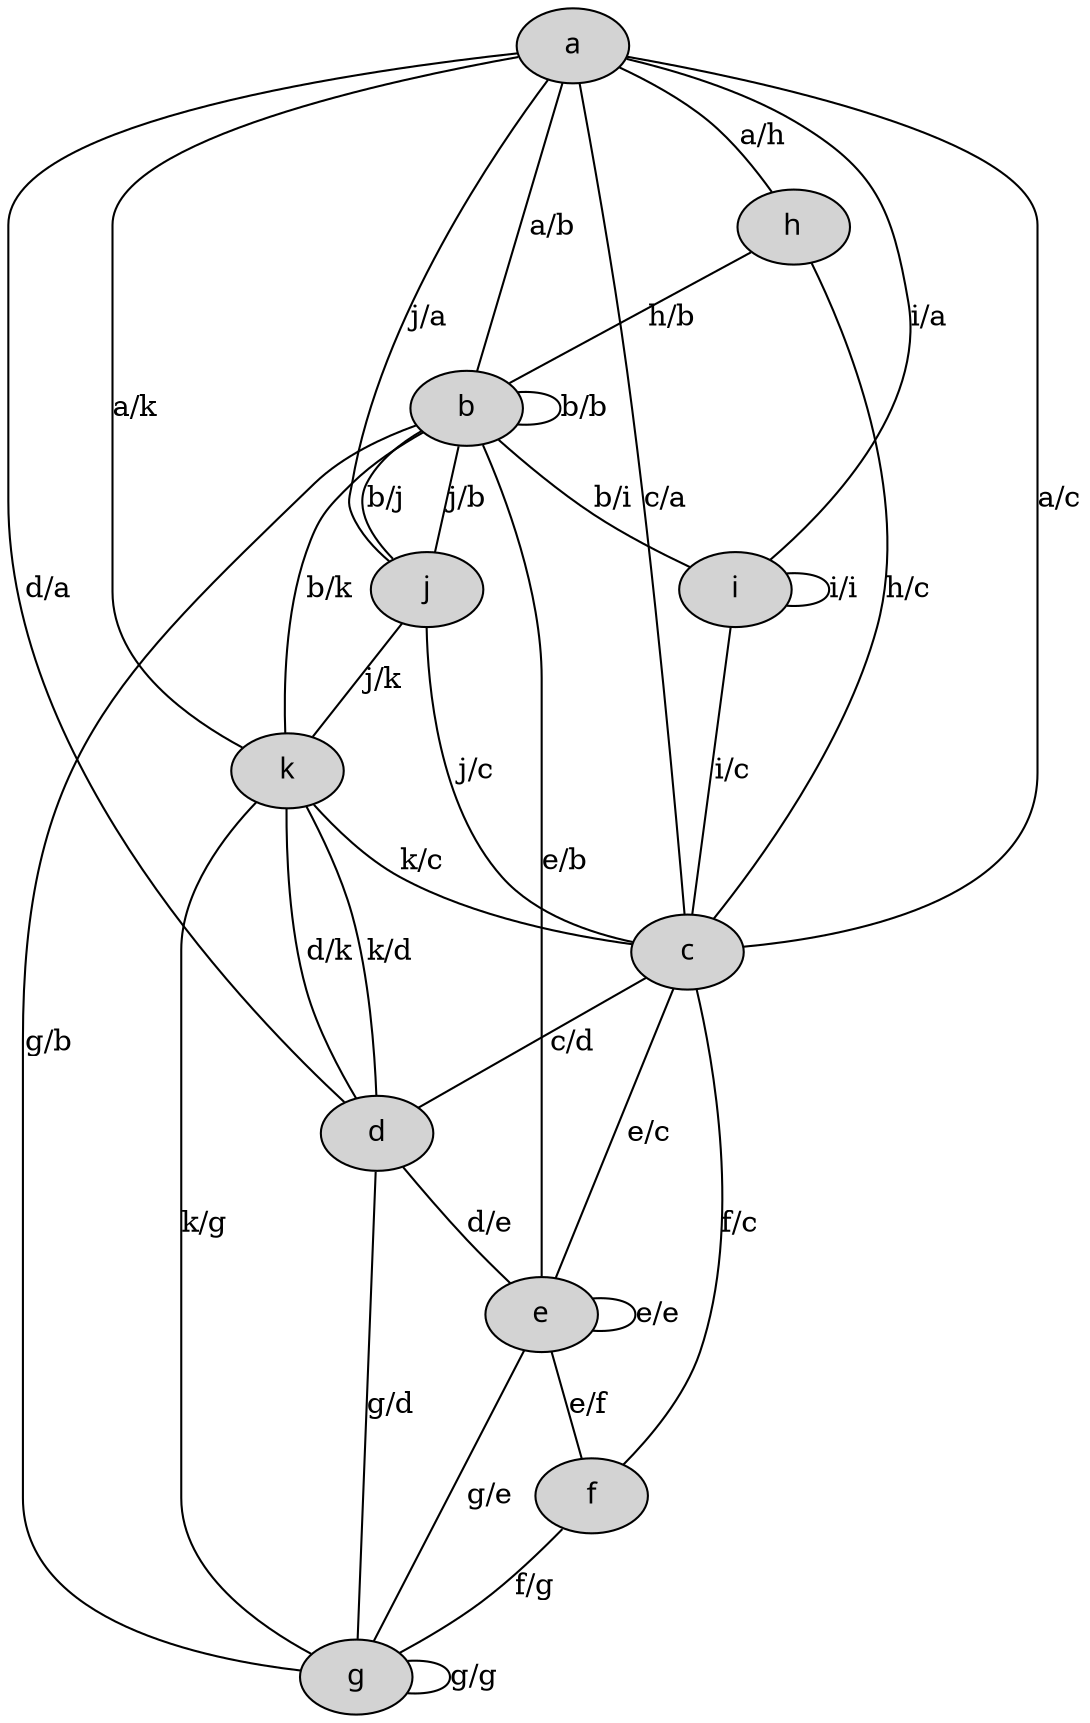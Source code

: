 digraph Graph2 { 
size="36,36";
node [fontname="Verdana", size="30,30", style=filled];
overlap = scale;
splines = true;
a -> b [ label = "a/b", dir=none ];
a -> c [ label = "a/c", dir=none ];
a -> h [ label = "a/h", dir=none ];
a -> k [ label = "a/k", dir=none ];
b -> b [ label = "b/b", dir=none ];
b -> j [ label = "b/j", dir=none ];
b -> k [ label = "b/k", dir=none ];
b -> i [ label = "b/i", dir=none ];
c -> a [ label = "c/a", dir=none ];
c -> d [ label = "c/d", dir=none ];
d -> a [ label = "d/a", dir=none ];
d -> e [ label = "d/e", dir=none ];
d -> k [ label = "d/k", dir=none ];
e -> b [ label = "e/b", dir=none ];
e -> c [ label = "e/c", dir=none ];
e -> e [ label = "e/e", dir=none ];
e -> f [ label = "e/f", dir=none ];
f -> c [ label = "f/c", dir=none ];
f -> g [ label = "f/g", dir=none ];
g -> g [ label = "g/g", dir=none ];
g -> e [ label = "g/e", dir=none ];
g -> b [ label = "g/b", dir=none ];
g -> d [ label = "g/d", dir=none ];
h -> b [ label = "h/b", dir=none ];
h -> c [ label = "h/c", dir=none ];
i -> a [ label = "i/a", dir=none ];
i -> c [ label = "i/c", dir=none ];
i -> i [ label = "i/i", dir=none ];
j -> k [ label = "j/k", dir=none ];
j -> c [ label = "j/c", dir=none ];
j -> a [ label = "j/a", dir=none ];
j -> b [ label = "j/b", dir=none ];
k -> c [ label = "k/c", dir=none ];
k -> g [ label = "k/g", dir=none ];
k -> d [ label = "k/d", dir=none ];
}